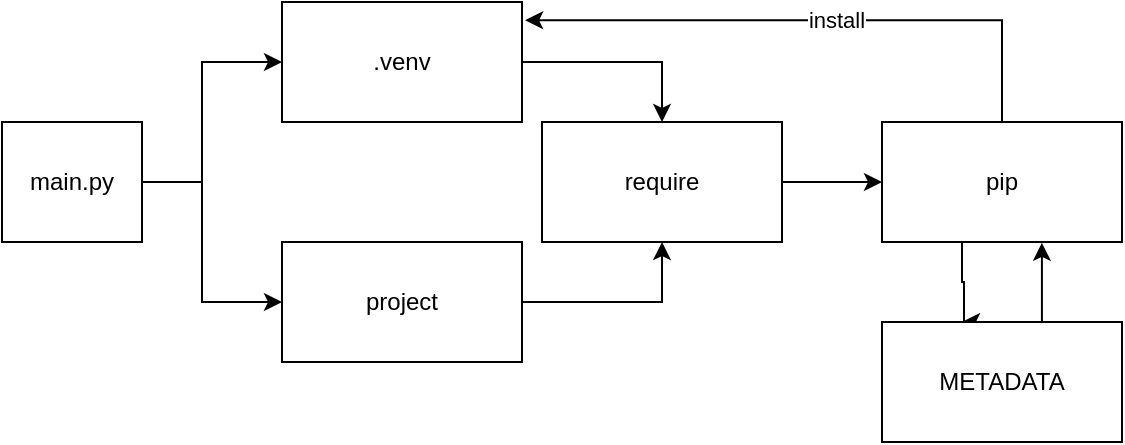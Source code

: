 <mxfile version="22.1.5" type="github">
  <diagram name="第 1 页" id="o9cRiFu4-l5QiD2o39nq">
    <mxGraphModel dx="925" dy="495" grid="1" gridSize="10" guides="1" tooltips="1" connect="1" arrows="1" fold="1" page="1" pageScale="1" pageWidth="827" pageHeight="1169" math="0" shadow="0">
      <root>
        <mxCell id="0" />
        <mxCell id="1" parent="0" />
        <mxCell id="i7xNgH0MpIiULDGW5aXU-5" value="" style="edgeStyle=orthogonalEdgeStyle;rounded=0;orthogonalLoop=1;jettySize=auto;html=1;" edge="1" parent="1" source="i7xNgH0MpIiULDGW5aXU-1" target="i7xNgH0MpIiULDGW5aXU-3">
          <mxGeometry relative="1" as="geometry">
            <Array as="points">
              <mxPoint x="220" y="120" />
              <mxPoint x="220" y="60" />
            </Array>
          </mxGeometry>
        </mxCell>
        <mxCell id="i7xNgH0MpIiULDGW5aXU-6" style="edgeStyle=orthogonalEdgeStyle;rounded=0;orthogonalLoop=1;jettySize=auto;html=1;entryX=0;entryY=0.5;entryDx=0;entryDy=0;" edge="1" parent="1" source="i7xNgH0MpIiULDGW5aXU-1" target="i7xNgH0MpIiULDGW5aXU-7">
          <mxGeometry relative="1" as="geometry">
            <mxPoint x="260" y="200" as="targetPoint" />
            <Array as="points">
              <mxPoint x="220" y="120" />
              <mxPoint x="220" y="180" />
            </Array>
          </mxGeometry>
        </mxCell>
        <mxCell id="i7xNgH0MpIiULDGW5aXU-1" value="main.py" style="rounded=0;whiteSpace=wrap;html=1;" vertex="1" parent="1">
          <mxGeometry x="120" y="90" width="70" height="60" as="geometry" />
        </mxCell>
        <mxCell id="i7xNgH0MpIiULDGW5aXU-8" style="edgeStyle=orthogonalEdgeStyle;rounded=0;orthogonalLoop=1;jettySize=auto;html=1;entryX=0.5;entryY=0;entryDx=0;entryDy=0;" edge="1" parent="1" source="i7xNgH0MpIiULDGW5aXU-3" target="i7xNgH0MpIiULDGW5aXU-9">
          <mxGeometry relative="1" as="geometry">
            <mxPoint x="450" y="110" as="targetPoint" />
          </mxGeometry>
        </mxCell>
        <mxCell id="i7xNgH0MpIiULDGW5aXU-3" value=".venv" style="whiteSpace=wrap;html=1;" vertex="1" parent="1">
          <mxGeometry x="260" y="30" width="120" height="60" as="geometry" />
        </mxCell>
        <mxCell id="i7xNgH0MpIiULDGW5aXU-10" style="edgeStyle=orthogonalEdgeStyle;rounded=0;orthogonalLoop=1;jettySize=auto;html=1;entryX=0.5;entryY=1;entryDx=0;entryDy=0;" edge="1" parent="1" source="i7xNgH0MpIiULDGW5aXU-7" target="i7xNgH0MpIiULDGW5aXU-9">
          <mxGeometry relative="1" as="geometry" />
        </mxCell>
        <mxCell id="i7xNgH0MpIiULDGW5aXU-7" value="project" style="whiteSpace=wrap;html=1;" vertex="1" parent="1">
          <mxGeometry x="260" y="150" width="120" height="60" as="geometry" />
        </mxCell>
        <mxCell id="i7xNgH0MpIiULDGW5aXU-11" style="edgeStyle=orthogonalEdgeStyle;rounded=0;orthogonalLoop=1;jettySize=auto;html=1;entryX=0;entryY=0.5;entryDx=0;entryDy=0;" edge="1" parent="1" source="i7xNgH0MpIiULDGW5aXU-9" target="i7xNgH0MpIiULDGW5aXU-12">
          <mxGeometry relative="1" as="geometry">
            <mxPoint x="550" y="120" as="targetPoint" />
          </mxGeometry>
        </mxCell>
        <mxCell id="i7xNgH0MpIiULDGW5aXU-9" value="require" style="whiteSpace=wrap;html=1;" vertex="1" parent="1">
          <mxGeometry x="390" y="90" width="120" height="60" as="geometry" />
        </mxCell>
        <mxCell id="i7xNgH0MpIiULDGW5aXU-13" style="edgeStyle=orthogonalEdgeStyle;rounded=0;orthogonalLoop=1;jettySize=auto;html=1;exitX=0.276;exitY=0.996;exitDx=0;exitDy=0;exitPerimeter=0;" edge="1" parent="1">
          <mxGeometry relative="1" as="geometry">
            <mxPoint x="600" y="190" as="targetPoint" />
            <mxPoint x="603.12" y="149.76" as="sourcePoint" />
            <Array as="points">
              <mxPoint x="600" y="150" />
              <mxPoint x="600" y="170" />
              <mxPoint x="601" y="170" />
              <mxPoint x="601" y="190" />
            </Array>
          </mxGeometry>
        </mxCell>
        <mxCell id="i7xNgH0MpIiULDGW5aXU-12" value="pip" style="whiteSpace=wrap;html=1;" vertex="1" parent="1">
          <mxGeometry x="560" y="90" width="120" height="60" as="geometry" />
        </mxCell>
        <mxCell id="i7xNgH0MpIiULDGW5aXU-14" value="METADATA" style="whiteSpace=wrap;html=1;" vertex="1" parent="1">
          <mxGeometry x="560" y="190" width="120" height="60" as="geometry" />
        </mxCell>
        <mxCell id="i7xNgH0MpIiULDGW5aXU-15" style="edgeStyle=orthogonalEdgeStyle;rounded=0;orthogonalLoop=1;jettySize=auto;html=1;entryX=0.583;entryY=1.007;entryDx=0;entryDy=0;entryPerimeter=0;" edge="1" parent="1">
          <mxGeometry relative="1" as="geometry">
            <mxPoint x="639.96" y="190" as="sourcePoint" />
            <mxPoint x="639.96" y="150.42" as="targetPoint" />
          </mxGeometry>
        </mxCell>
        <mxCell id="i7xNgH0MpIiULDGW5aXU-16" style="edgeStyle=orthogonalEdgeStyle;rounded=0;orthogonalLoop=1;jettySize=auto;html=1;entryX=1.013;entryY=0.152;entryDx=0;entryDy=0;entryPerimeter=0;" edge="1" parent="1" source="i7xNgH0MpIiULDGW5aXU-12" target="i7xNgH0MpIiULDGW5aXU-3">
          <mxGeometry relative="1" as="geometry">
            <Array as="points">
              <mxPoint x="620" y="39" />
            </Array>
          </mxGeometry>
        </mxCell>
        <mxCell id="i7xNgH0MpIiULDGW5aXU-17" value="install" style="edgeLabel;html=1;align=center;verticalAlign=middle;resizable=0;points=[];" vertex="1" connectable="0" parent="i7xNgH0MpIiULDGW5aXU-16">
          <mxGeometry x="-0.074" relative="1" as="geometry">
            <mxPoint as="offset" />
          </mxGeometry>
        </mxCell>
      </root>
    </mxGraphModel>
  </diagram>
</mxfile>
